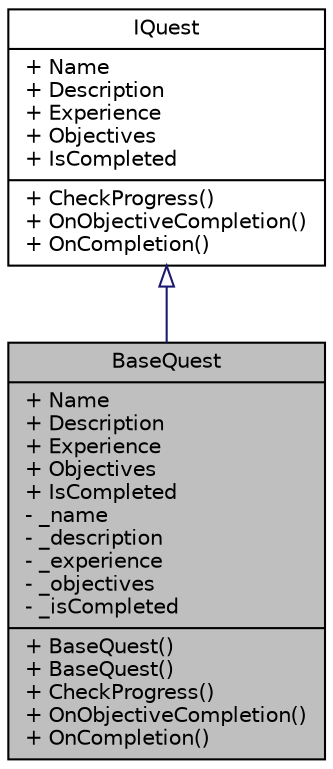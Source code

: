 digraph "BaseQuest"
{
 // INTERACTIVE_SVG=YES
  edge [fontname="Helvetica",fontsize="10",labelfontname="Helvetica",labelfontsize="10"];
  node [fontname="Helvetica",fontsize="10",shape=record];
  Node1 [label="{BaseQuest\n|+ Name\l+ Description\l+ Experience\l+ Objectives\l+ IsCompleted\l- _name\l- _description\l- _experience\l- _objectives\l- _isCompleted\l|+ BaseQuest()\l+ BaseQuest()\l+ CheckProgress()\l+ OnObjectiveCompletion()\l+ OnCompletion()\l}",height=0.2,width=0.4,color="black", fillcolor="grey75", style="filled" fontcolor="black"];
  Node2 -> Node1 [dir="back",color="midnightblue",fontsize="10",style="solid",arrowtail="onormal",fontname="Helvetica"];
  Node2 [label="{IQuest\n|+ Name\l+ Description\l+ Experience\l+ Objectives\l+ IsCompleted\l|+ CheckProgress()\l+ OnObjectiveCompletion()\l+ OnCompletion()\l}",height=0.2,width=0.4,color="black", fillcolor="white", style="filled",URL="$d5/dc2/interface_action_rpg_kit_1_1_quest_1_1_i_quest.xhtml",tooltip="Interface for Quests. "];
}
